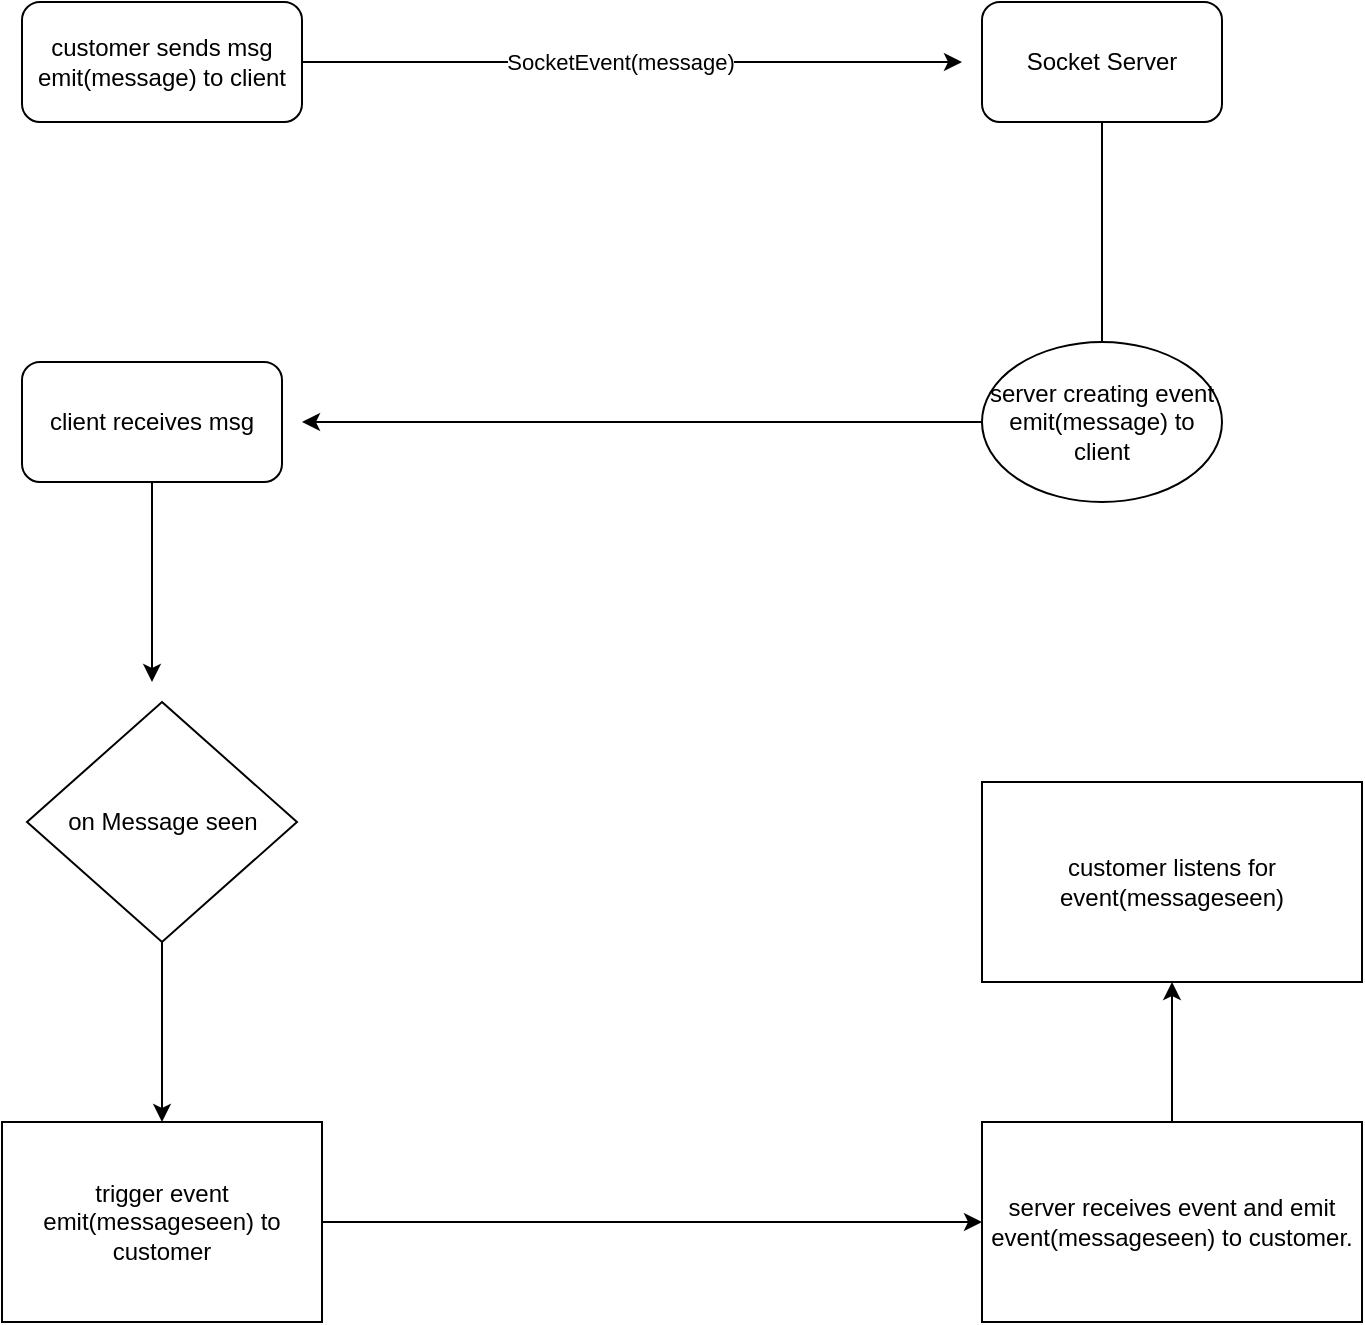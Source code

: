 <mxfile version="24.4.9" type="github">
  <diagram name="Page-1" id="NFl5pYgBjKw4TBNZ6vLH">
    <mxGraphModel dx="1323" dy="912" grid="1" gridSize="10" guides="1" tooltips="1" connect="1" arrows="1" fold="1" page="1" pageScale="1" pageWidth="850" pageHeight="1100" math="0" shadow="0">
      <root>
        <mxCell id="0" />
        <mxCell id="1" parent="0" />
        <mxCell id="VRu2-1xwG2TXeV9Tw0rX-3" style="edgeStyle=orthogonalEdgeStyle;rounded=0;orthogonalLoop=1;jettySize=auto;html=1;" edge="1" parent="1" source="VRu2-1xwG2TXeV9Tw0rX-1">
          <mxGeometry relative="1" as="geometry">
            <mxPoint x="530" y="520" as="targetPoint" />
          </mxGeometry>
        </mxCell>
        <mxCell id="VRu2-1xwG2TXeV9Tw0rX-4" value="SocketEvent(message)" style="edgeLabel;html=1;align=center;verticalAlign=middle;resizable=0;points=[];" vertex="1" connectable="0" parent="VRu2-1xwG2TXeV9Tw0rX-3">
          <mxGeometry x="-0.038" relative="1" as="geometry">
            <mxPoint as="offset" />
          </mxGeometry>
        </mxCell>
        <mxCell id="VRu2-1xwG2TXeV9Tw0rX-1" value="customer sends msg&lt;div&gt;emit(message) to client&lt;/div&gt;" style="rounded=1;whiteSpace=wrap;html=1;" vertex="1" parent="1">
          <mxGeometry x="60" y="490" width="140" height="60" as="geometry" />
        </mxCell>
        <mxCell id="VRu2-1xwG2TXeV9Tw0rX-6" style="edgeStyle=orthogonalEdgeStyle;rounded=0;orthogonalLoop=1;jettySize=auto;html=1;" edge="1" parent="1" source="VRu2-1xwG2TXeV9Tw0rX-2">
          <mxGeometry relative="1" as="geometry">
            <mxPoint x="600" y="690" as="targetPoint" />
          </mxGeometry>
        </mxCell>
        <mxCell id="VRu2-1xwG2TXeV9Tw0rX-2" value="Socket Server" style="rounded=1;whiteSpace=wrap;html=1;" vertex="1" parent="1">
          <mxGeometry x="540" y="490" width="120" height="60" as="geometry" />
        </mxCell>
        <mxCell id="VRu2-1xwG2TXeV9Tw0rX-10" style="edgeStyle=orthogonalEdgeStyle;rounded=0;orthogonalLoop=1;jettySize=auto;html=1;" edge="1" parent="1" source="VRu2-1xwG2TXeV9Tw0rX-5">
          <mxGeometry relative="1" as="geometry">
            <mxPoint x="125" y="830" as="targetPoint" />
          </mxGeometry>
        </mxCell>
        <mxCell id="VRu2-1xwG2TXeV9Tw0rX-5" value="client receives msg" style="rounded=1;whiteSpace=wrap;html=1;" vertex="1" parent="1">
          <mxGeometry x="60" y="670" width="130" height="60" as="geometry" />
        </mxCell>
        <mxCell id="VRu2-1xwG2TXeV9Tw0rX-8" style="edgeStyle=orthogonalEdgeStyle;rounded=0;orthogonalLoop=1;jettySize=auto;html=1;exitX=0;exitY=0.5;exitDx=0;exitDy=0;" edge="1" parent="1" source="VRu2-1xwG2TXeV9Tw0rX-7">
          <mxGeometry relative="1" as="geometry">
            <mxPoint x="200" y="700" as="targetPoint" />
          </mxGeometry>
        </mxCell>
        <mxCell id="VRu2-1xwG2TXeV9Tw0rX-7" value="server creating event emit(message) to client" style="ellipse;whiteSpace=wrap;html=1;" vertex="1" parent="1">
          <mxGeometry x="540" y="660" width="120" height="80" as="geometry" />
        </mxCell>
        <mxCell id="VRu2-1xwG2TXeV9Tw0rX-12" value="" style="edgeStyle=orthogonalEdgeStyle;rounded=0;orthogonalLoop=1;jettySize=auto;html=1;" edge="1" parent="1" source="VRu2-1xwG2TXeV9Tw0rX-9" target="VRu2-1xwG2TXeV9Tw0rX-11">
          <mxGeometry relative="1" as="geometry" />
        </mxCell>
        <mxCell id="VRu2-1xwG2TXeV9Tw0rX-9" value="on Message seen" style="rhombus;whiteSpace=wrap;html=1;" vertex="1" parent="1">
          <mxGeometry x="62.5" y="840" width="135" height="120" as="geometry" />
        </mxCell>
        <mxCell id="VRu2-1xwG2TXeV9Tw0rX-14" value="" style="edgeStyle=orthogonalEdgeStyle;rounded=0;orthogonalLoop=1;jettySize=auto;html=1;" edge="1" parent="1" source="VRu2-1xwG2TXeV9Tw0rX-11" target="VRu2-1xwG2TXeV9Tw0rX-13">
          <mxGeometry relative="1" as="geometry" />
        </mxCell>
        <mxCell id="VRu2-1xwG2TXeV9Tw0rX-11" value="trigger event emit(messageseen) to customer" style="whiteSpace=wrap;html=1;rotation=0;" vertex="1" parent="1">
          <mxGeometry x="50" y="1050" width="160" height="100" as="geometry" />
        </mxCell>
        <mxCell id="VRu2-1xwG2TXeV9Tw0rX-18" value="" style="edgeStyle=orthogonalEdgeStyle;rounded=0;orthogonalLoop=1;jettySize=auto;html=1;" edge="1" parent="1" source="VRu2-1xwG2TXeV9Tw0rX-13" target="VRu2-1xwG2TXeV9Tw0rX-17">
          <mxGeometry relative="1" as="geometry" />
        </mxCell>
        <mxCell id="VRu2-1xwG2TXeV9Tw0rX-13" value="server receives event and emit event(messageseen) to customer." style="whiteSpace=wrap;html=1;" vertex="1" parent="1">
          <mxGeometry x="540" y="1050" width="190" height="100" as="geometry" />
        </mxCell>
        <mxCell id="VRu2-1xwG2TXeV9Tw0rX-17" value="customer listens for event(messageseen)" style="whiteSpace=wrap;html=1;" vertex="1" parent="1">
          <mxGeometry x="540" y="880" width="190" height="100" as="geometry" />
        </mxCell>
      </root>
    </mxGraphModel>
  </diagram>
</mxfile>
